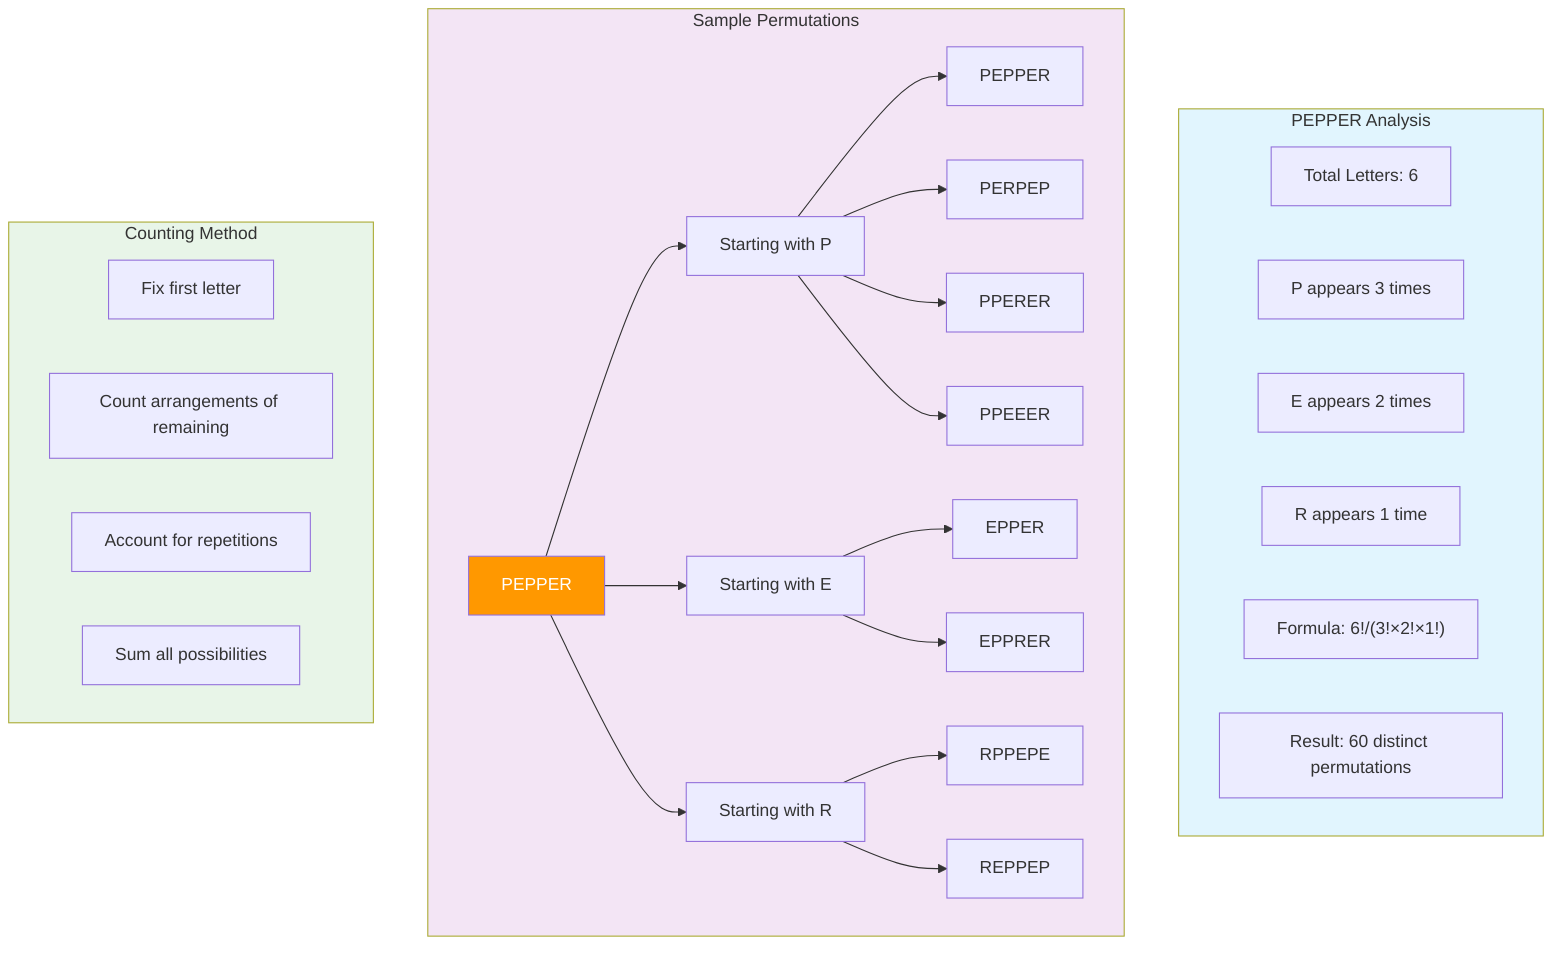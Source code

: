 graph TD

%% PEPPER - Permutations with Repetition
%% Letters: P(3), E(2), R(1) = 6 letters total
%% Formula: 6!/(3!×2!×1!) = 720/12 = 60 distinct permutations

subgraph Legend["PEPPER Analysis"]
    L1["Total Letters: 6"]
    L2["P appears 3 times"]
    L3["E appears 2 times"] 
    L4["R appears 1 time"]
    L5["Formula: 6!/(3!×2!×1!)"]
    L6["Result: 60 distinct permutations"]
end

subgraph Examples["Sample Permutations"]
    Start["PEPPER"] --> Group1["Starting with P"]
    Start --> Group2["Starting with E"]
    Start --> Group3["Starting with R"]
    
    Group1 --> P1["PEPPER"]
    Group1 --> P2["PERPEP"]
    Group1 --> P3["PPERER"]
    Group1 --> P4["PPEEER"]
    
    Group2 --> E1["EPPER"]
    Group2 --> E2["EPPRER"]
    
    Group3 --> R1["RPPEPE"]
    Group3 --> R2["REPPEP"]
end

subgraph Count["Counting Method"]
    C1["Fix first letter"]
    C2["Count arrangements of remaining"]
    C3["Account for repetitions"]
    C4["Sum all possibilities"]
end

style Legend fill:#e1f5fe
style Examples fill:#f3e5f5
style Count fill:#e8f5e8
style Start fill:#ff9800,color:#fff